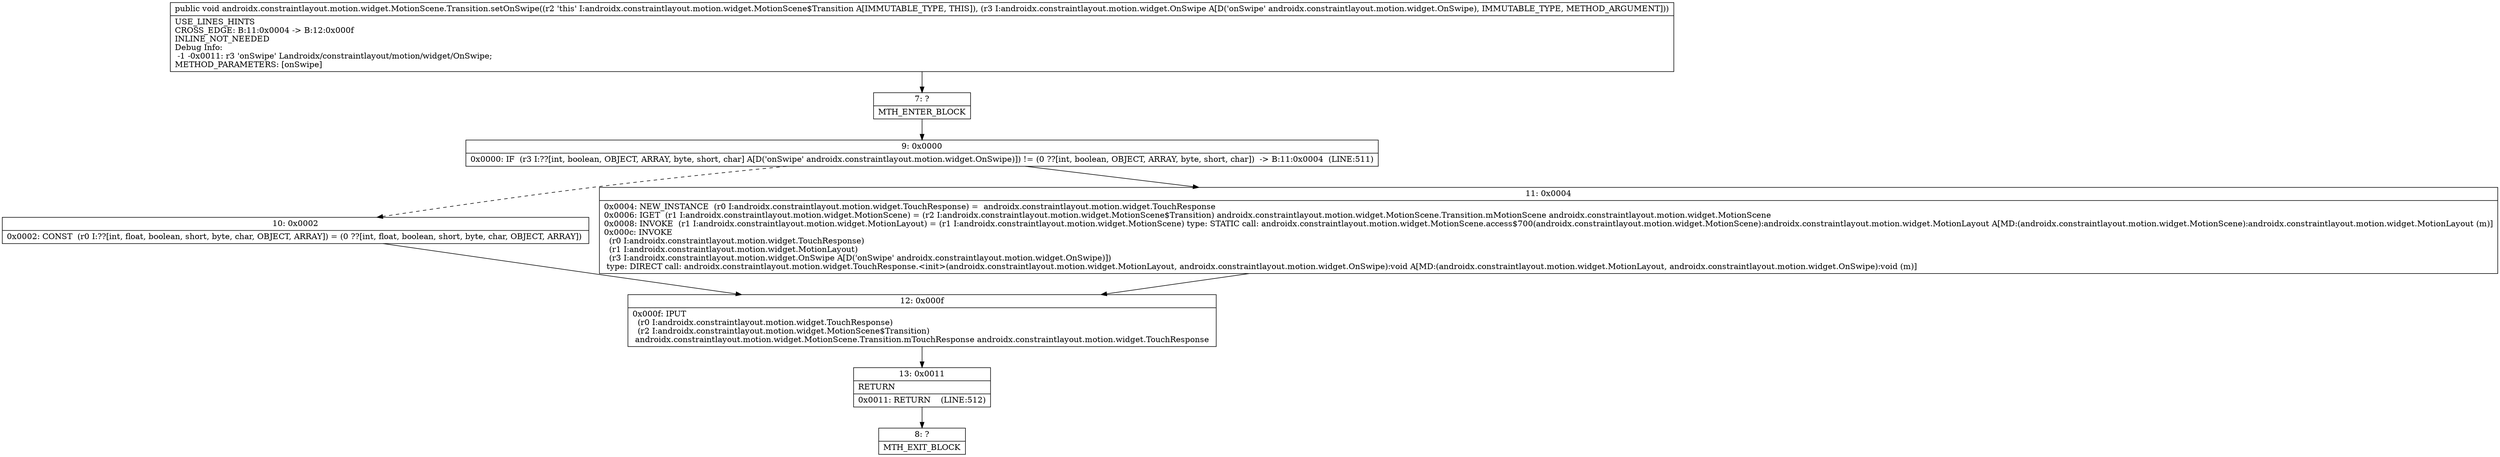 digraph "CFG forandroidx.constraintlayout.motion.widget.MotionScene.Transition.setOnSwipe(Landroidx\/constraintlayout\/motion\/widget\/OnSwipe;)V" {
Node_7 [shape=record,label="{7\:\ ?|MTH_ENTER_BLOCK\l}"];
Node_9 [shape=record,label="{9\:\ 0x0000|0x0000: IF  (r3 I:??[int, boolean, OBJECT, ARRAY, byte, short, char] A[D('onSwipe' androidx.constraintlayout.motion.widget.OnSwipe)]) != (0 ??[int, boolean, OBJECT, ARRAY, byte, short, char])  \-\> B:11:0x0004  (LINE:511)\l}"];
Node_10 [shape=record,label="{10\:\ 0x0002|0x0002: CONST  (r0 I:??[int, float, boolean, short, byte, char, OBJECT, ARRAY]) = (0 ??[int, float, boolean, short, byte, char, OBJECT, ARRAY]) \l}"];
Node_12 [shape=record,label="{12\:\ 0x000f|0x000f: IPUT  \l  (r0 I:androidx.constraintlayout.motion.widget.TouchResponse)\l  (r2 I:androidx.constraintlayout.motion.widget.MotionScene$Transition)\l androidx.constraintlayout.motion.widget.MotionScene.Transition.mTouchResponse androidx.constraintlayout.motion.widget.TouchResponse \l}"];
Node_13 [shape=record,label="{13\:\ 0x0011|RETURN\l|0x0011: RETURN    (LINE:512)\l}"];
Node_8 [shape=record,label="{8\:\ ?|MTH_EXIT_BLOCK\l}"];
Node_11 [shape=record,label="{11\:\ 0x0004|0x0004: NEW_INSTANCE  (r0 I:androidx.constraintlayout.motion.widget.TouchResponse) =  androidx.constraintlayout.motion.widget.TouchResponse \l0x0006: IGET  (r1 I:androidx.constraintlayout.motion.widget.MotionScene) = (r2 I:androidx.constraintlayout.motion.widget.MotionScene$Transition) androidx.constraintlayout.motion.widget.MotionScene.Transition.mMotionScene androidx.constraintlayout.motion.widget.MotionScene \l0x0008: INVOKE  (r1 I:androidx.constraintlayout.motion.widget.MotionLayout) = (r1 I:androidx.constraintlayout.motion.widget.MotionScene) type: STATIC call: androidx.constraintlayout.motion.widget.MotionScene.access$700(androidx.constraintlayout.motion.widget.MotionScene):androidx.constraintlayout.motion.widget.MotionLayout A[MD:(androidx.constraintlayout.motion.widget.MotionScene):androidx.constraintlayout.motion.widget.MotionLayout (m)]\l0x000c: INVOKE  \l  (r0 I:androidx.constraintlayout.motion.widget.TouchResponse)\l  (r1 I:androidx.constraintlayout.motion.widget.MotionLayout)\l  (r3 I:androidx.constraintlayout.motion.widget.OnSwipe A[D('onSwipe' androidx.constraintlayout.motion.widget.OnSwipe)])\l type: DIRECT call: androidx.constraintlayout.motion.widget.TouchResponse.\<init\>(androidx.constraintlayout.motion.widget.MotionLayout, androidx.constraintlayout.motion.widget.OnSwipe):void A[MD:(androidx.constraintlayout.motion.widget.MotionLayout, androidx.constraintlayout.motion.widget.OnSwipe):void (m)]\l}"];
MethodNode[shape=record,label="{public void androidx.constraintlayout.motion.widget.MotionScene.Transition.setOnSwipe((r2 'this' I:androidx.constraintlayout.motion.widget.MotionScene$Transition A[IMMUTABLE_TYPE, THIS]), (r3 I:androidx.constraintlayout.motion.widget.OnSwipe A[D('onSwipe' androidx.constraintlayout.motion.widget.OnSwipe), IMMUTABLE_TYPE, METHOD_ARGUMENT]))  | USE_LINES_HINTS\lCROSS_EDGE: B:11:0x0004 \-\> B:12:0x000f\lINLINE_NOT_NEEDED\lDebug Info:\l  \-1 \-0x0011: r3 'onSwipe' Landroidx\/constraintlayout\/motion\/widget\/OnSwipe;\lMETHOD_PARAMETERS: [onSwipe]\l}"];
MethodNode -> Node_7;Node_7 -> Node_9;
Node_9 -> Node_10[style=dashed];
Node_9 -> Node_11;
Node_10 -> Node_12;
Node_12 -> Node_13;
Node_13 -> Node_8;
Node_11 -> Node_12;
}

